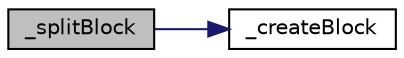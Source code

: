 digraph "_splitBlock"
{
 // LATEX_PDF_SIZE
  edge [fontname="Helvetica",fontsize="10",labelfontname="Helvetica",labelfontsize="10"];
  node [fontname="Helvetica",fontsize="10",shape=record];
  rankdir="LR";
  Node1 [label="_splitBlock",height=0.2,width=0.4,color="black", fillcolor="grey75", style="filled", fontcolor="black",tooltip=" "];
  Node1 -> Node2 [color="midnightblue",fontsize="10",style="solid",fontname="Helvetica"];
  Node2 [label="_createBlock",height=0.2,width=0.4,color="black", fillcolor="white", style="filled",URL="$legato__variableheap_8c.html#a796e97911458f2141c3677bfb1333515",tooltip=" "];
}
